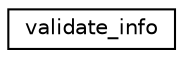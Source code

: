 digraph "Graphical Class Hierarchy"
{
  edge [fontname="Helvetica",fontsize="10",labelfontname="Helvetica",labelfontsize="10"];
  node [fontname="Helvetica",fontsize="10",shape=record];
  rankdir="LR";
  Node1 [label="validate_info",height=0.2,width=0.4,color="black", fillcolor="white", style="filled",URL="$structvalidate__info.html"];
}

